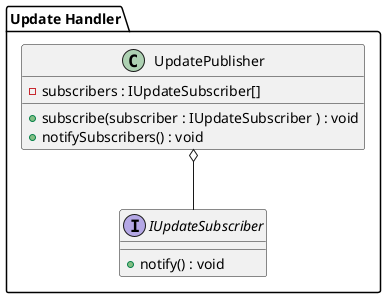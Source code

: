 @startuml
package "Update Handler" {
!startsub INTERFACE
  interface IUpdateSubscriber {
    +notify() : void
  }

  class UpdatePublisher {
    -subscribers : IUpdateSubscriber[]
    +subscribe(subscriber : IUpdateSubscriber ) : void
    +notifySubscribers() : void
  }
  UpdatePublisher o-- IUpdateSubscriber
!endsub
}
@enduml
